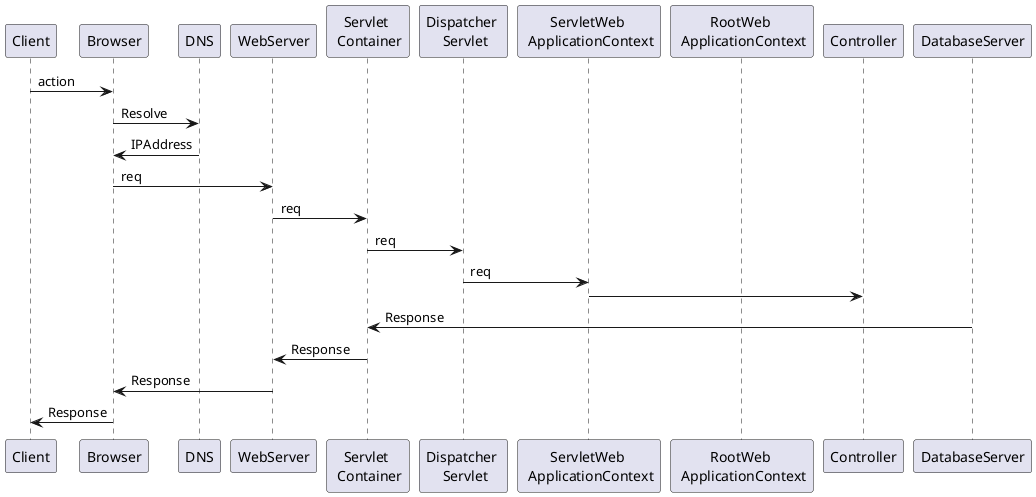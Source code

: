 @startuml


participant Client as c
participant Browser as b
participant DNS as dns
participant WebServer as webs
participant "Servlet \n Container" as sc
participant "Dispatcher \n Servlet" as dps
participant "ServletWeb \n ApplicationContext" as swac
participant "RootWeb \n ApplicationContext" as rwac
participant "Controller" as ctrl
participant DatabaseServer as dbs


c -> b: action
b -> dns: Resolve
b <- dns: IPAddress

b -> webs: req
webs -> sc: req
sc -> dps: req
dps -> swac: req
swac -> ctrl

sc <- dbs: Response
webs <- sc: Response
b <- webs: Response
c <- b: Response

@enduml